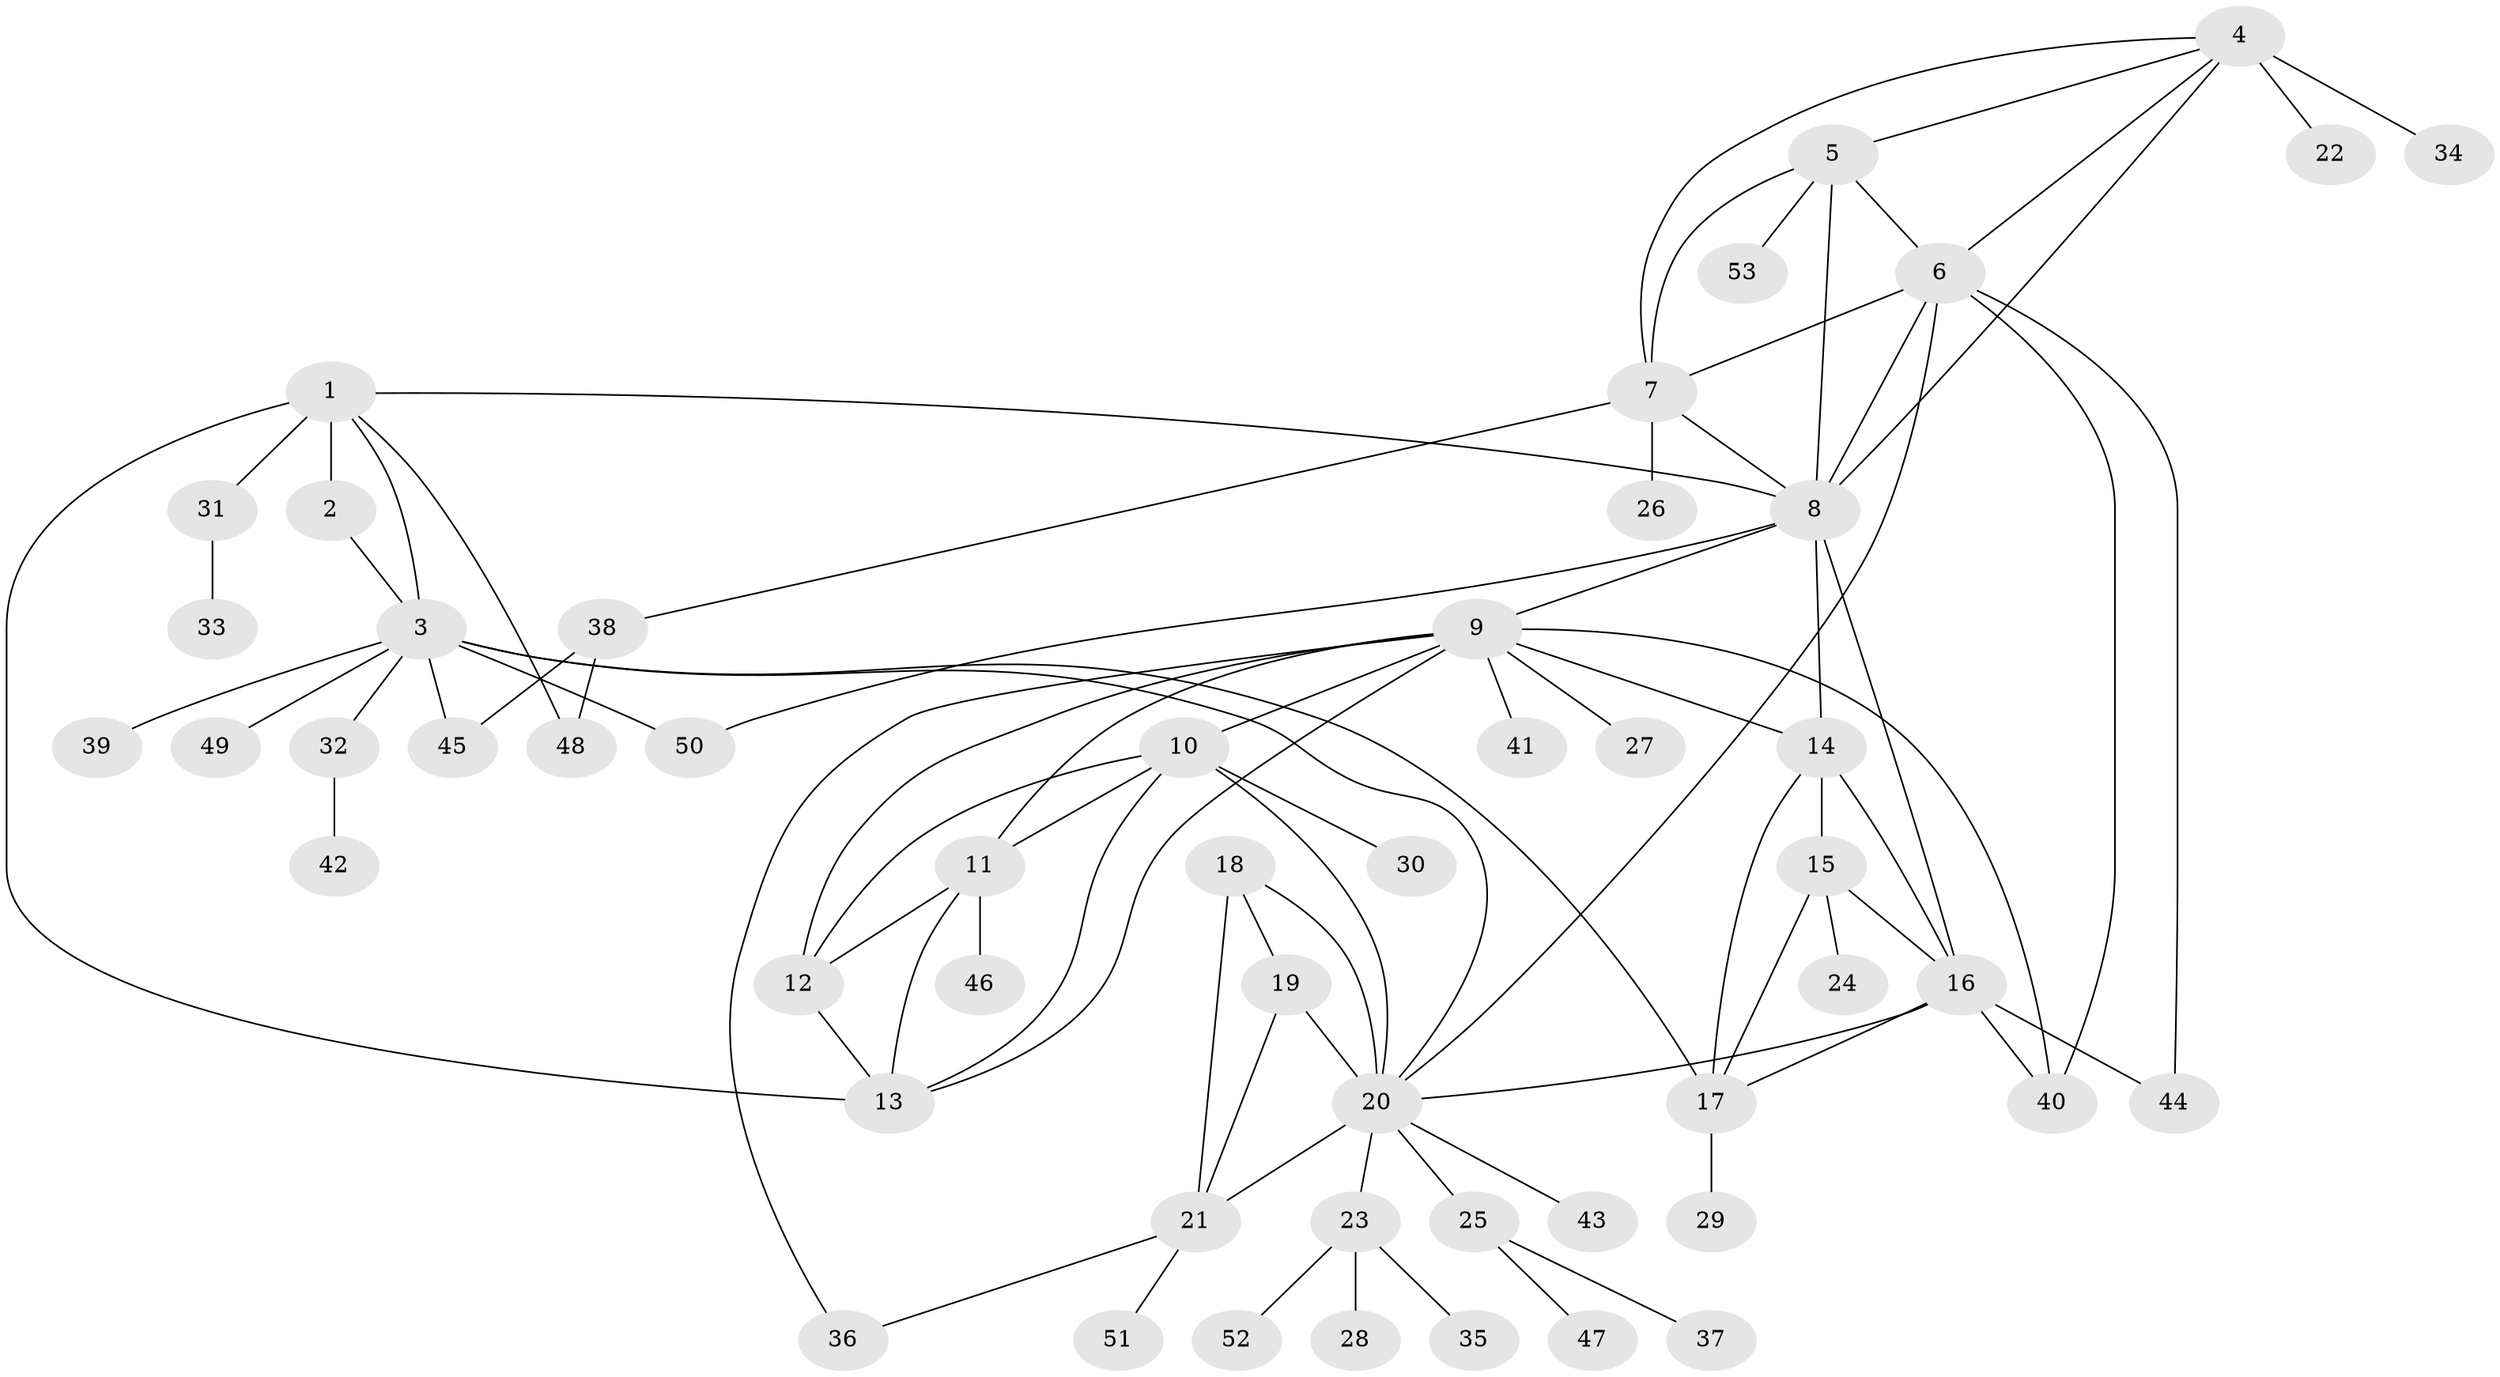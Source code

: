 // original degree distribution, {6: 0.05714285714285714, 7: 0.01904761904761905, 4: 0.01904761904761905, 12: 0.009523809523809525, 8: 0.0380952380952381, 9: 0.0380952380952381, 11: 0.009523809523809525, 5: 0.06666666666666667, 13: 0.009523809523809525, 1: 0.5619047619047619, 2: 0.13333333333333333, 3: 0.0380952380952381}
// Generated by graph-tools (version 1.1) at 2025/37/03/09/25 02:37:27]
// undirected, 53 vertices, 85 edges
graph export_dot {
graph [start="1"]
  node [color=gray90,style=filled];
  1;
  2;
  3;
  4;
  5;
  6;
  7;
  8;
  9;
  10;
  11;
  12;
  13;
  14;
  15;
  16;
  17;
  18;
  19;
  20;
  21;
  22;
  23;
  24;
  25;
  26;
  27;
  28;
  29;
  30;
  31;
  32;
  33;
  34;
  35;
  36;
  37;
  38;
  39;
  40;
  41;
  42;
  43;
  44;
  45;
  46;
  47;
  48;
  49;
  50;
  51;
  52;
  53;
  1 -- 2 [weight=5.0];
  1 -- 3 [weight=3.0];
  1 -- 8 [weight=1.0];
  1 -- 13 [weight=1.0];
  1 -- 31 [weight=1.0];
  1 -- 48 [weight=1.0];
  2 -- 3 [weight=1.0];
  3 -- 17 [weight=1.0];
  3 -- 20 [weight=1.0];
  3 -- 32 [weight=1.0];
  3 -- 39 [weight=1.0];
  3 -- 45 [weight=1.0];
  3 -- 49 [weight=1.0];
  3 -- 50 [weight=1.0];
  4 -- 5 [weight=1.0];
  4 -- 6 [weight=1.0];
  4 -- 7 [weight=1.0];
  4 -- 8 [weight=1.0];
  4 -- 22 [weight=2.0];
  4 -- 34 [weight=1.0];
  5 -- 6 [weight=1.0];
  5 -- 7 [weight=1.0];
  5 -- 8 [weight=1.0];
  5 -- 53 [weight=1.0];
  6 -- 7 [weight=1.0];
  6 -- 8 [weight=1.0];
  6 -- 20 [weight=1.0];
  6 -- 40 [weight=1.0];
  6 -- 44 [weight=1.0];
  7 -- 8 [weight=1.0];
  7 -- 26 [weight=3.0];
  7 -- 38 [weight=1.0];
  8 -- 9 [weight=1.0];
  8 -- 14 [weight=1.0];
  8 -- 16 [weight=1.0];
  8 -- 50 [weight=1.0];
  9 -- 10 [weight=1.0];
  9 -- 11 [weight=1.0];
  9 -- 12 [weight=1.0];
  9 -- 13 [weight=1.0];
  9 -- 14 [weight=1.0];
  9 -- 27 [weight=1.0];
  9 -- 36 [weight=1.0];
  9 -- 40 [weight=1.0];
  9 -- 41 [weight=1.0];
  10 -- 11 [weight=1.0];
  10 -- 12 [weight=1.0];
  10 -- 13 [weight=1.0];
  10 -- 20 [weight=1.0];
  10 -- 30 [weight=1.0];
  11 -- 12 [weight=1.0];
  11 -- 13 [weight=3.0];
  11 -- 46 [weight=1.0];
  12 -- 13 [weight=1.0];
  14 -- 15 [weight=2.0];
  14 -- 16 [weight=2.0];
  14 -- 17 [weight=2.0];
  15 -- 16 [weight=1.0];
  15 -- 17 [weight=1.0];
  15 -- 24 [weight=1.0];
  16 -- 17 [weight=1.0];
  16 -- 20 [weight=1.0];
  16 -- 40 [weight=1.0];
  16 -- 44 [weight=1.0];
  17 -- 29 [weight=7.0];
  18 -- 19 [weight=1.0];
  18 -- 20 [weight=3.0];
  18 -- 21 [weight=1.0];
  19 -- 20 [weight=2.0];
  19 -- 21 [weight=1.0];
  20 -- 21 [weight=2.0];
  20 -- 23 [weight=1.0];
  20 -- 25 [weight=1.0];
  20 -- 43 [weight=1.0];
  21 -- 36 [weight=1.0];
  21 -- 51 [weight=2.0];
  23 -- 28 [weight=1.0];
  23 -- 35 [weight=1.0];
  23 -- 52 [weight=1.0];
  25 -- 37 [weight=1.0];
  25 -- 47 [weight=1.0];
  31 -- 33 [weight=1.0];
  32 -- 42 [weight=1.0];
  38 -- 45 [weight=2.0];
  38 -- 48 [weight=1.0];
}
